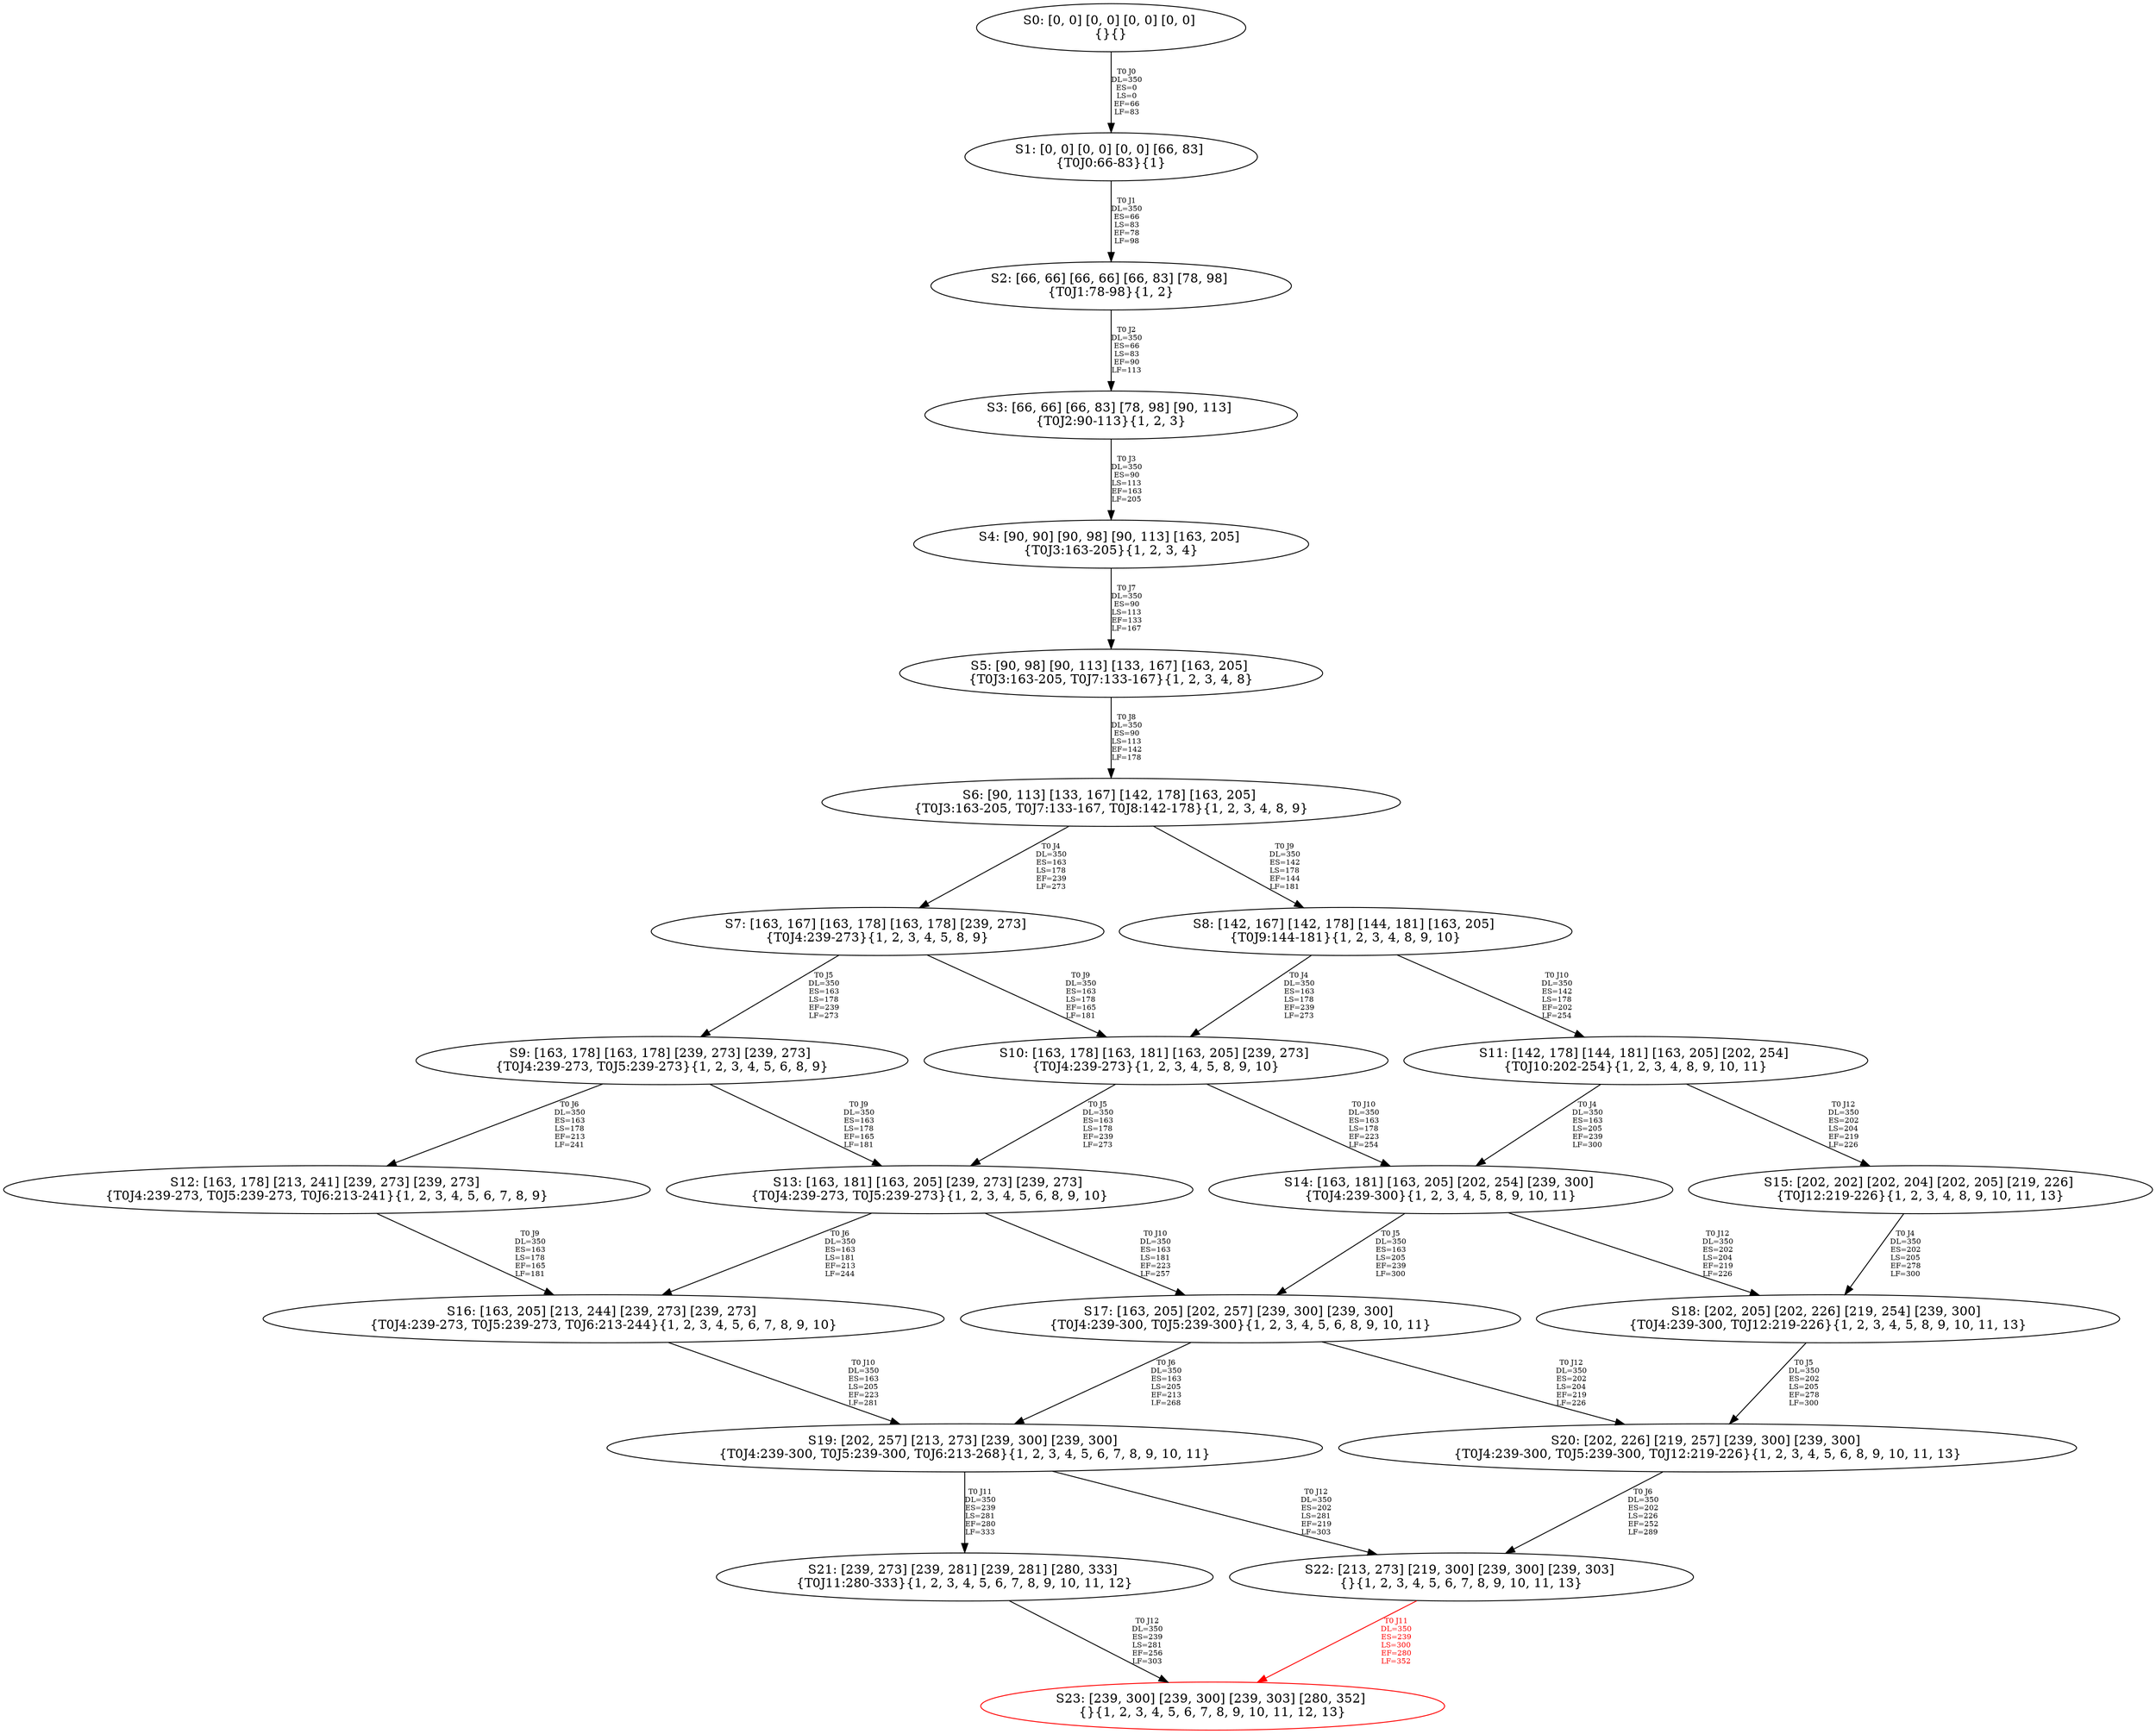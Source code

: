 digraph {
	S0[label="S0: [0, 0] [0, 0] [0, 0] [0, 0] \n{}{}"];
	S1[label="S1: [0, 0] [0, 0] [0, 0] [66, 83] \n{T0J0:66-83}{1}"];
	S2[label="S2: [66, 66] [66, 66] [66, 83] [78, 98] \n{T0J1:78-98}{1, 2}"];
	S3[label="S3: [66, 66] [66, 83] [78, 98] [90, 113] \n{T0J2:90-113}{1, 2, 3}"];
	S4[label="S4: [90, 90] [90, 98] [90, 113] [163, 205] \n{T0J3:163-205}{1, 2, 3, 4}"];
	S5[label="S5: [90, 98] [90, 113] [133, 167] [163, 205] \n{T0J3:163-205, T0J7:133-167}{1, 2, 3, 4, 8}"];
	S6[label="S6: [90, 113] [133, 167] [142, 178] [163, 205] \n{T0J3:163-205, T0J7:133-167, T0J8:142-178}{1, 2, 3, 4, 8, 9}"];
	S7[label="S7: [163, 167] [163, 178] [163, 178] [239, 273] \n{T0J4:239-273}{1, 2, 3, 4, 5, 8, 9}"];
	S8[label="S8: [142, 167] [142, 178] [144, 181] [163, 205] \n{T0J9:144-181}{1, 2, 3, 4, 8, 9, 10}"];
	S9[label="S9: [163, 178] [163, 178] [239, 273] [239, 273] \n{T0J4:239-273, T0J5:239-273}{1, 2, 3, 4, 5, 6, 8, 9}"];
	S10[label="S10: [163, 178] [163, 181] [163, 205] [239, 273] \n{T0J4:239-273}{1, 2, 3, 4, 5, 8, 9, 10}"];
	S11[label="S11: [142, 178] [144, 181] [163, 205] [202, 254] \n{T0J10:202-254}{1, 2, 3, 4, 8, 9, 10, 11}"];
	S12[label="S12: [163, 178] [213, 241] [239, 273] [239, 273] \n{T0J4:239-273, T0J5:239-273, T0J6:213-241}{1, 2, 3, 4, 5, 6, 7, 8, 9}"];
	S13[label="S13: [163, 181] [163, 205] [239, 273] [239, 273] \n{T0J4:239-273, T0J5:239-273}{1, 2, 3, 4, 5, 6, 8, 9, 10}"];
	S14[label="S14: [163, 181] [163, 205] [202, 254] [239, 300] \n{T0J4:239-300}{1, 2, 3, 4, 5, 8, 9, 10, 11}"];
	S15[label="S15: [202, 202] [202, 204] [202, 205] [219, 226] \n{T0J12:219-226}{1, 2, 3, 4, 8, 9, 10, 11, 13}"];
	S16[label="S16: [163, 205] [213, 244] [239, 273] [239, 273] \n{T0J4:239-273, T0J5:239-273, T0J6:213-244}{1, 2, 3, 4, 5, 6, 7, 8, 9, 10}"];
	S17[label="S17: [163, 205] [202, 257] [239, 300] [239, 300] \n{T0J4:239-300, T0J5:239-300}{1, 2, 3, 4, 5, 6, 8, 9, 10, 11}"];
	S18[label="S18: [202, 205] [202, 226] [219, 254] [239, 300] \n{T0J4:239-300, T0J12:219-226}{1, 2, 3, 4, 5, 8, 9, 10, 11, 13}"];
	S19[label="S19: [202, 257] [213, 273] [239, 300] [239, 300] \n{T0J4:239-300, T0J5:239-300, T0J6:213-268}{1, 2, 3, 4, 5, 6, 7, 8, 9, 10, 11}"];
	S20[label="S20: [202, 226] [219, 257] [239, 300] [239, 300] \n{T0J4:239-300, T0J5:239-300, T0J12:219-226}{1, 2, 3, 4, 5, 6, 8, 9, 10, 11, 13}"];
	S21[label="S21: [239, 273] [239, 281] [239, 281] [280, 333] \n{T0J11:280-333}{1, 2, 3, 4, 5, 6, 7, 8, 9, 10, 11, 12}"];
	S22[label="S22: [213, 273] [219, 300] [239, 300] [239, 303] \n{}{1, 2, 3, 4, 5, 6, 7, 8, 9, 10, 11, 13}"];
	S23[label="S23: [239, 300] [239, 300] [239, 303] [280, 352] \n{}{1, 2, 3, 4, 5, 6, 7, 8, 9, 10, 11, 12, 13}"];
	S0 -> S1[label="T0 J0\nDL=350\nES=0\nLS=0\nEF=66\nLF=83",fontsize=8];
	S1 -> S2[label="T0 J1\nDL=350\nES=66\nLS=83\nEF=78\nLF=98",fontsize=8];
	S2 -> S3[label="T0 J2\nDL=350\nES=66\nLS=83\nEF=90\nLF=113",fontsize=8];
	S3 -> S4[label="T0 J3\nDL=350\nES=90\nLS=113\nEF=163\nLF=205",fontsize=8];
	S4 -> S5[label="T0 J7\nDL=350\nES=90\nLS=113\nEF=133\nLF=167",fontsize=8];
	S5 -> S6[label="T0 J8\nDL=350\nES=90\nLS=113\nEF=142\nLF=178",fontsize=8];
	S6 -> S7[label="T0 J4\nDL=350\nES=163\nLS=178\nEF=239\nLF=273",fontsize=8];
	S6 -> S8[label="T0 J9\nDL=350\nES=142\nLS=178\nEF=144\nLF=181",fontsize=8];
	S7 -> S9[label="T0 J5\nDL=350\nES=163\nLS=178\nEF=239\nLF=273",fontsize=8];
	S7 -> S10[label="T0 J9\nDL=350\nES=163\nLS=178\nEF=165\nLF=181",fontsize=8];
	S8 -> S10[label="T0 J4\nDL=350\nES=163\nLS=178\nEF=239\nLF=273",fontsize=8];
	S8 -> S11[label="T0 J10\nDL=350\nES=142\nLS=178\nEF=202\nLF=254",fontsize=8];
	S9 -> S12[label="T0 J6\nDL=350\nES=163\nLS=178\nEF=213\nLF=241",fontsize=8];
	S9 -> S13[label="T0 J9\nDL=350\nES=163\nLS=178\nEF=165\nLF=181",fontsize=8];
	S10 -> S13[label="T0 J5\nDL=350\nES=163\nLS=178\nEF=239\nLF=273",fontsize=8];
	S10 -> S14[label="T0 J10\nDL=350\nES=163\nLS=178\nEF=223\nLF=254",fontsize=8];
	S11 -> S14[label="T0 J4\nDL=350\nES=163\nLS=205\nEF=239\nLF=300",fontsize=8];
	S11 -> S15[label="T0 J12\nDL=350\nES=202\nLS=204\nEF=219\nLF=226",fontsize=8];
	S12 -> S16[label="T0 J9\nDL=350\nES=163\nLS=178\nEF=165\nLF=181",fontsize=8];
	S13 -> S16[label="T0 J6\nDL=350\nES=163\nLS=181\nEF=213\nLF=244",fontsize=8];
	S13 -> S17[label="T0 J10\nDL=350\nES=163\nLS=181\nEF=223\nLF=257",fontsize=8];
	S14 -> S17[label="T0 J5\nDL=350\nES=163\nLS=205\nEF=239\nLF=300",fontsize=8];
	S14 -> S18[label="T0 J12\nDL=350\nES=202\nLS=204\nEF=219\nLF=226",fontsize=8];
	S15 -> S18[label="T0 J4\nDL=350\nES=202\nLS=205\nEF=278\nLF=300",fontsize=8];
	S16 -> S19[label="T0 J10\nDL=350\nES=163\nLS=205\nEF=223\nLF=281",fontsize=8];
	S17 -> S19[label="T0 J6\nDL=350\nES=163\nLS=205\nEF=213\nLF=268",fontsize=8];
	S17 -> S20[label="T0 J12\nDL=350\nES=202\nLS=204\nEF=219\nLF=226",fontsize=8];
	S18 -> S20[label="T0 J5\nDL=350\nES=202\nLS=205\nEF=278\nLF=300",fontsize=8];
	S19 -> S21[label="T0 J11\nDL=350\nES=239\nLS=281\nEF=280\nLF=333",fontsize=8];
	S19 -> S22[label="T0 J12\nDL=350\nES=202\nLS=281\nEF=219\nLF=303",fontsize=8];
	S20 -> S22[label="T0 J6\nDL=350\nES=202\nLS=226\nEF=252\nLF=289",fontsize=8];
	S21 -> S23[label="T0 J12\nDL=350\nES=239\nLS=281\nEF=256\nLF=303",fontsize=8];
	S22 -> S23[label="T0 J11\nDL=350\nES=239\nLS=300\nEF=280\nLF=352",color=Red,fontcolor=Red,fontsize=8];
S23[color=Red];
}
